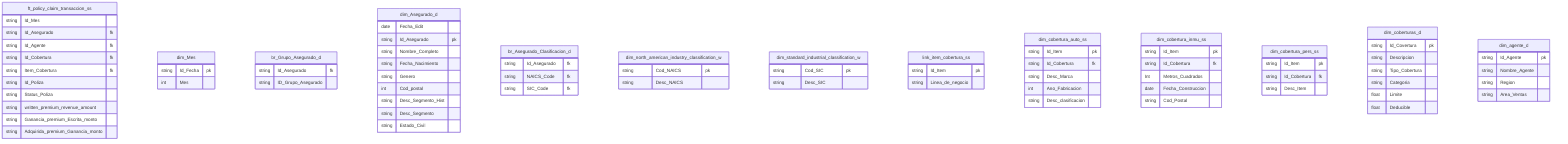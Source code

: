 erDiagram

%% Fact
ft_policy_claim_transaccion_ss {
    %% falta la dimension de month end
    string Id_Mes
    string Id_Asegurado fk
    string Id_Agente fk
    string Id_Cobertura fk
    string Item_Cobertura fk
    string Id_Poliza
    string Status_Poliza
    string written_premium_revenue_amount
    string Ganancia_premium_Escrita_monto
    string Adquirida_premium_Ganancia_monto
}


%% Dimension Role Playing
dim_Mes {
    string Id_Fecha pk
    int Mes
}



br_Grupo_Asegurado_d {
    string Id_Asegurado fk
    string ID_Grupo_Asegurado
}


dim_Asegurado_d {
    date Fecha_Edit
    string Id_Asegurado pk
    string Nombre_Completo
    string Fecha_Nacimiento 
    string Genero
    int Cod_postal
    string Desc_Segmento_Hist
    string Desc_Segmento
    string Estado_Civil
}

%% Bridge
br_Asegurado_Clasificacion_d {
    string Id_Asegurado fk
    string NAICS_Code fk
    string SIC_Code fk
}

dim_north_american_industry_classification_w {
    string Cod_NAICS pk
    string Desc_NAICS
}

dim_standard_industrial_classification_w {
    string Cod_SIC pk
    string Desc_SIC
}





%% SUPERTYPES AND SUBTYPES

%% SUPERTYPE
link_item_cobertura_ss {
    string Id_Item pk
    string Linea_de_negocio
}

%% SUBTYPE
dim_cobertura_auto_ss {
    string Id_Item pk
    string Id_Cobertura fk
    string Desc_Marca
    int Ano_Fabricacion
    string Desc_clasificacion
}

%% SUBTYPE
dim_cobertura_inmu_ss {
    string Id_Item pk
    string Id_Cobertura fk
    Int Metros_Cuadrados
    date Fecha_Construccion
    string Cod_Postal
}

%% SUBTYPE
dim_cobertura_pers_ss {
    string Id_Item pk
    string Id_Cobertura fk
    string Desc_Item
}



%% Coverages descriptiva
dim_coberturas_d {
    string Id_Covertura pk
    string Descripcion
    string Tipo_Cobertura
    string Categoria
    float Limite
    float Deducible
}



dim_agente_d {
    string Id_Agente pk
    string Nombre_Agente
    string Region
    string Area_Ventas
}